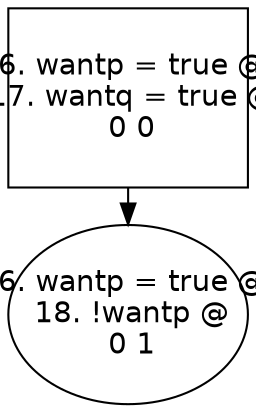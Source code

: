digraph "" {
  graph [size="16,12",ranksep=.25];               
  node [shape=box,fontname=Helvetica,fontsize=14];
  node [width=1.6,height=1.2,fixedsize=true];     
 0 [label=" 6. wantp = true @\n 17. wantq = true @\n 0 0\n"peripheries=1];
 1 [label=" 6. wantp = true @\n 18. !wantp @\n 0 1\n" shape = ellipse peripheries=1];
 0 -> 1;
}

